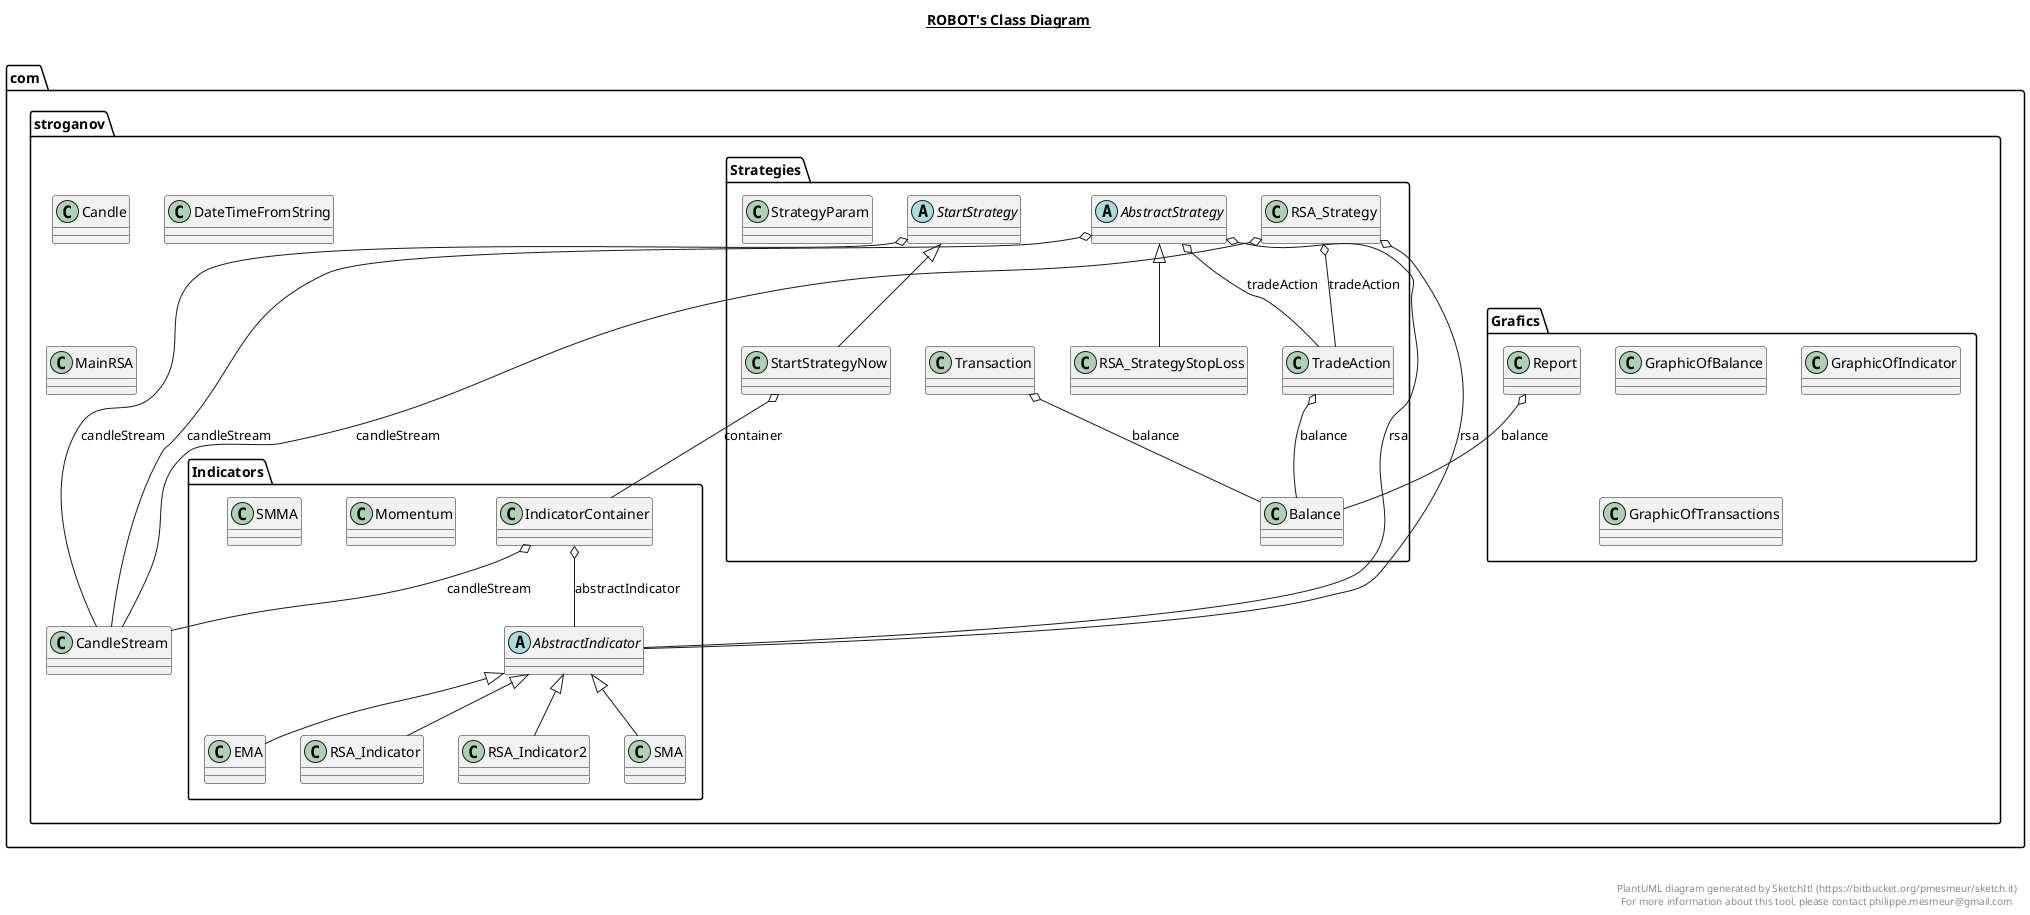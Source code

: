 @startuml

title __ROBOT's Class Diagram__\n

  namespace com.stroganov {
    class com.stroganov.Candle {
    }
  }
  

  namespace com.stroganov {
    class com.stroganov.CandleStream {
    }
  }
  

  namespace com.stroganov {
    class com.stroganov.DateTimeFromString {
    }
  }
  

  namespace com.stroganov {
    namespace Grafics {
      class com.stroganov.Grafics.GraphicOfBalance {
      }
    }
  }
  

  namespace com.stroganov {
    namespace Grafics {
      class com.stroganov.Grafics.GraphicOfIndicator {
      }
    }
  }
  

  namespace com.stroganov {
    namespace Grafics {
      class com.stroganov.Grafics.GraphicOfTransactions {
      }
    }
  }
  

  namespace com.stroganov {
    namespace Grafics {
      class com.stroganov.Grafics.Report {
      }
    }
  }
  

  namespace com.stroganov {
    namespace Indicators {
      abstract class com.stroganov.Indicators.AbstractIndicator {
      }
    }
  }
  

  namespace com.stroganov {
    namespace Indicators {
      class com.stroganov.Indicators.EMA {
      }
    }
  }
  

  namespace com.stroganov {
    namespace Indicators {
      class com.stroganov.Indicators.IndicatorContainer {
      }
    }
  }
  

  namespace com.stroganov {
    namespace Indicators {
      class com.stroganov.Indicators.Momentum {
      }
    }
  }
  

  namespace com.stroganov {
    namespace Indicators {
      class com.stroganov.Indicators.RSA_Indicator {
      }
    }
  }
  

  namespace com.stroganov {
    namespace Indicators {
      class com.stroganov.Indicators.RSA_Indicator2 {
      }
    }
  }
  

  namespace com.stroganov {
    namespace Indicators {
      class com.stroganov.Indicators.SMA {
      }
    }
  }
  

  namespace com.stroganov {
    namespace Indicators {
      class com.stroganov.Indicators.SMMA {
      }
    }
  }
  

  namespace com.stroganov {
    class com.stroganov.MainRSA {
    }
  }
  

  namespace com.stroganov {
    namespace Strategies {
      abstract class com.stroganov.Strategies.AbstractStrategy {
      }
    }
  }
  

  namespace com.stroganov {
    namespace Strategies {
      class com.stroganov.Strategies.Balance {
      }
    }
  }
  

  namespace com.stroganov {
    namespace Strategies {
      class com.stroganov.Strategies.RSA_Strategy {
      }
    }
  }
  

  namespace com.stroganov {
    namespace Strategies {
      class com.stroganov.Strategies.RSA_StrategyStopLoss {
      }
    }
  }
  

  namespace com.stroganov {
    namespace Strategies {
      abstract class com.stroganov.Strategies.StartStrategy {
      }
    }
  }
  

  namespace com.stroganov {
    namespace Strategies {
      class com.stroganov.Strategies.StartStrategyNow {
      }
    }
  }
  

  namespace com.stroganov {
    namespace Strategies {
      class com.stroganov.Strategies.StrategyParam {
      }
    }
  }
  

  namespace com.stroganov {
    namespace Strategies {
      class com.stroganov.Strategies.TradeAction {
      }
    }
  }
  

  namespace com.stroganov {
    namespace Strategies {
      class com.stroganov.Strategies.Transaction {
      }
    }
  }
  

  com.stroganov.Grafics.Report o-- com.stroganov.Strategies.Balance : balance
  com.stroganov.Indicators.EMA -up-|> com.stroganov.Indicators.AbstractIndicator
  com.stroganov.Indicators.IndicatorContainer o-- com.stroganov.Indicators.AbstractIndicator : abstractIndicator
  com.stroganov.Indicators.IndicatorContainer o-- com.stroganov.CandleStream : candleStream
  com.stroganov.Indicators.RSA_Indicator -up-|> com.stroganov.Indicators.AbstractIndicator
  com.stroganov.Indicators.RSA_Indicator2 -up-|> com.stroganov.Indicators.AbstractIndicator
  com.stroganov.Indicators.SMA -up-|> com.stroganov.Indicators.AbstractIndicator
  com.stroganov.Strategies.AbstractStrategy o-- com.stroganov.CandleStream : candleStream
  com.stroganov.Strategies.AbstractStrategy o-- com.stroganov.Indicators.AbstractIndicator : rsa
  com.stroganov.Strategies.AbstractStrategy o-- com.stroganov.Strategies.TradeAction : tradeAction
  com.stroganov.Strategies.RSA_Strategy o-- com.stroganov.CandleStream : candleStream
  com.stroganov.Strategies.RSA_Strategy o-- com.stroganov.Indicators.AbstractIndicator : rsa
  com.stroganov.Strategies.RSA_Strategy o-- com.stroganov.Strategies.TradeAction : tradeAction
  com.stroganov.Strategies.RSA_StrategyStopLoss -up-|> com.stroganov.Strategies.AbstractStrategy
  com.stroganov.Strategies.StartStrategy o-- com.stroganov.CandleStream : candleStream
  com.stroganov.Strategies.StartStrategyNow -up-|> com.stroganov.Strategies.StartStrategy
  com.stroganov.Strategies.StartStrategyNow o-- com.stroganov.Indicators.IndicatorContainer : container
  com.stroganov.Strategies.TradeAction o-- com.stroganov.Strategies.Balance : balance
  com.stroganov.Strategies.Transaction o-- com.stroganov.Strategies.Balance : balance


right footer


PlantUML diagram generated by SketchIt! (https://bitbucket.org/pmesmeur/sketch.it)
For more information about this tool, please contact philippe.mesmeur@gmail.com
endfooter

@enduml
